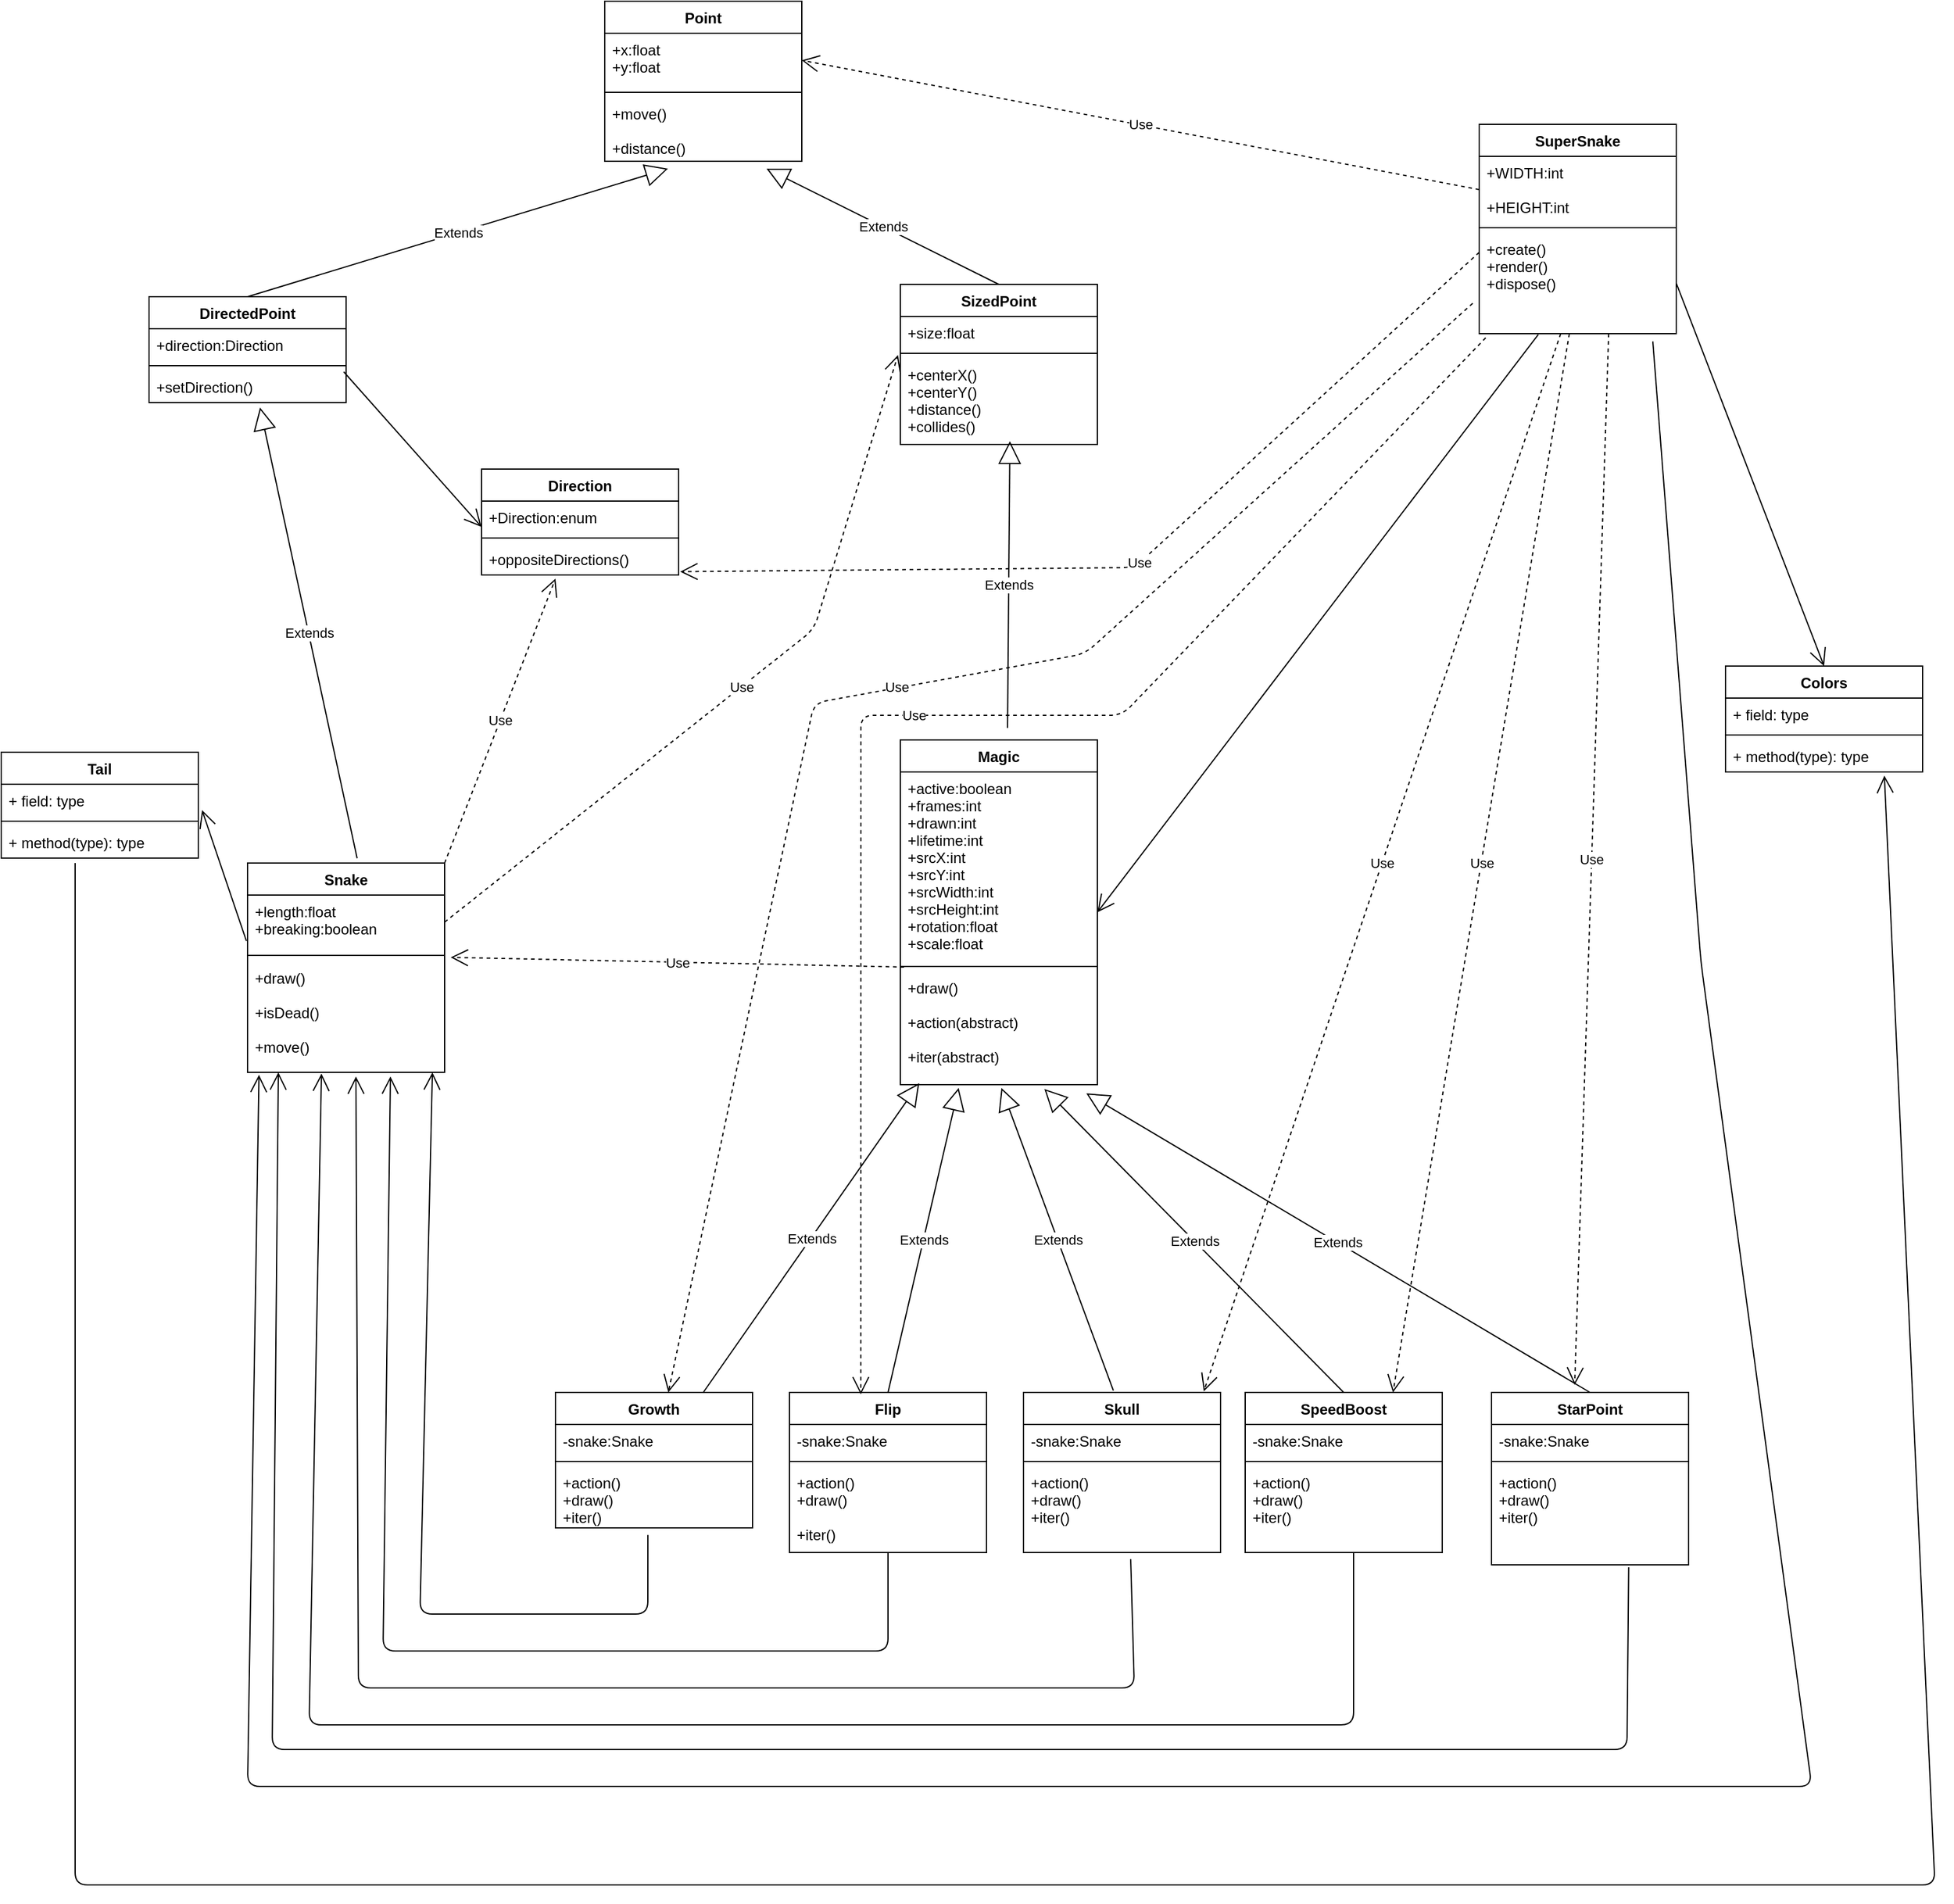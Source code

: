 <mxfile type="github" version="12.4.3" pages="1">
  <diagram id="Ouw1NrYOmLS6a2it-YPy" name="Page-1">
    <mxGraphModel grid="1" dx="2216" dy="4516" gridSize="10" guides="1" tooltips="1" connect="1" arrows="1" fold="1" page="1" pageScale="1" pageWidth="2339" pageHeight="3300" math="0" shadow="0">
      <root>
        <mxCell id="0"/>
        <mxCell id="1" parent="0"/>
        <mxCell id="p4IeYtcJctRDCQET-8Qz-1" value="Point" parent="1" vertex="1" style="swimlane;fontStyle=1;align=center;verticalAlign=top;childLayout=stackLayout;horizontal=1;startSize=26;horizontalStack=0;resizeParent=1;resizeParentMax=0;resizeLast=0;collapsible=1;marginBottom=0;">
          <mxGeometry as="geometry" height="130" width="160" y="-100" x="490"/>
        </mxCell>
        <mxCell id="p4IeYtcJctRDCQET-8Qz-2" value="+x:float&#xa;+y:float&#xa;" parent="p4IeYtcJctRDCQET-8Qz-1" vertex="1" style="text;strokeColor=none;fillColor=none;align=left;verticalAlign=top;spacingLeft=4;spacingRight=4;overflow=hidden;rotatable=0;points=[[0,0.5],[1,0.5]];portConstraint=eastwest;">
          <mxGeometry as="geometry" height="44" width="160" y="26"/>
        </mxCell>
        <mxCell id="p4IeYtcJctRDCQET-8Qz-3" value="" parent="p4IeYtcJctRDCQET-8Qz-1" vertex="1" style="line;strokeWidth=1;fillColor=none;align=left;verticalAlign=middle;spacingTop=-1;spacingLeft=3;spacingRight=3;rotatable=0;labelPosition=right;points=[];portConstraint=eastwest;">
          <mxGeometry as="geometry" height="8" width="160" y="70"/>
        </mxCell>
        <mxCell id="p4IeYtcJctRDCQET-8Qz-4" value="+move()&#xa;&#xa;+distance()" parent="p4IeYtcJctRDCQET-8Qz-1" vertex="1" style="text;strokeColor=none;fillColor=none;align=left;verticalAlign=top;spacingLeft=4;spacingRight=4;overflow=hidden;rotatable=0;points=[[0,0.5],[1,0.5]];portConstraint=eastwest;">
          <mxGeometry as="geometry" height="52" width="160" y="78"/>
        </mxCell>
        <mxCell id="p4IeYtcJctRDCQET-8Qz-5" value="SizedPoint" parent="1" vertex="1" style="swimlane;fontStyle=1;align=center;verticalAlign=top;childLayout=stackLayout;horizontal=1;startSize=26;horizontalStack=0;resizeParent=1;resizeParentMax=0;resizeLast=0;collapsible=1;marginBottom=0;">
          <mxGeometry as="geometry" height="130" width="160" y="130" x="730"/>
        </mxCell>
        <mxCell id="p4IeYtcJctRDCQET-8Qz-6" value="+size:float" parent="p4IeYtcJctRDCQET-8Qz-5" vertex="1" style="text;strokeColor=none;fillColor=none;align=left;verticalAlign=top;spacingLeft=4;spacingRight=4;overflow=hidden;rotatable=0;points=[[0,0.5],[1,0.5]];portConstraint=eastwest;">
          <mxGeometry as="geometry" height="26" width="160" y="26"/>
        </mxCell>
        <mxCell id="p4IeYtcJctRDCQET-8Qz-7" value="" parent="p4IeYtcJctRDCQET-8Qz-5" vertex="1" style="line;strokeWidth=1;fillColor=none;align=left;verticalAlign=middle;spacingTop=-1;spacingLeft=3;spacingRight=3;rotatable=0;labelPosition=right;points=[];portConstraint=eastwest;">
          <mxGeometry as="geometry" height="8" width="160" y="52"/>
        </mxCell>
        <mxCell id="p4IeYtcJctRDCQET-8Qz-8" value="+centerX()&#xa;+centerY()&#xa;+distance()&#xa;+collides()" parent="p4IeYtcJctRDCQET-8Qz-5" vertex="1" style="text;strokeColor=none;fillColor=none;align=left;verticalAlign=top;spacingLeft=4;spacingRight=4;overflow=hidden;rotatable=0;points=[[0,0.5],[1,0.5]];portConstraint=eastwest;">
          <mxGeometry as="geometry" height="70" width="160" y="60"/>
        </mxCell>
        <mxCell id="p4IeYtcJctRDCQET-8Qz-9" value="Snake" parent="1" vertex="1" style="swimlane;fontStyle=1;align=center;verticalAlign=top;childLayout=stackLayout;horizontal=1;startSize=26;horizontalStack=0;resizeParent=1;resizeParentMax=0;resizeLast=0;collapsible=1;marginBottom=0;">
          <mxGeometry as="geometry" height="170" width="160" y="600" x="200"/>
        </mxCell>
        <mxCell id="p4IeYtcJctRDCQET-8Qz-10" value="+length:float&#xa;+breaking:boolean" parent="p4IeYtcJctRDCQET-8Qz-9" vertex="1" style="text;strokeColor=none;fillColor=none;align=left;verticalAlign=top;spacingLeft=4;spacingRight=4;overflow=hidden;rotatable=0;points=[[0,0.5],[1,0.5]];portConstraint=eastwest;">
          <mxGeometry as="geometry" height="44" width="160" y="26"/>
        </mxCell>
        <mxCell id="p4IeYtcJctRDCQET-8Qz-11" value="" parent="p4IeYtcJctRDCQET-8Qz-9" vertex="1" style="line;strokeWidth=1;fillColor=none;align=left;verticalAlign=middle;spacingTop=-1;spacingLeft=3;spacingRight=3;rotatable=0;labelPosition=right;points=[];portConstraint=eastwest;">
          <mxGeometry as="geometry" height="10" width="160" y="70"/>
        </mxCell>
        <mxCell id="p4IeYtcJctRDCQET-8Qz-12" value="+draw()&#xa;&#xa;+isDead()&#xa;&#xa;+move()" parent="p4IeYtcJctRDCQET-8Qz-9" vertex="1" style="text;strokeColor=none;fillColor=none;align=left;verticalAlign=top;spacingLeft=4;spacingRight=4;overflow=hidden;rotatable=0;points=[[0,0.5],[1,0.5]];portConstraint=eastwest;">
          <mxGeometry as="geometry" height="90" width="160" y="80"/>
        </mxCell>
        <mxCell id="p4IeYtcJctRDCQET-8Qz-13" value="DirectedPoint" parent="1" vertex="1" style="swimlane;fontStyle=1;align=center;verticalAlign=top;childLayout=stackLayout;horizontal=1;startSize=26;horizontalStack=0;resizeParent=1;resizeParentMax=0;resizeLast=0;collapsible=1;marginBottom=0;">
          <mxGeometry as="geometry" height="86" width="160" y="140" x="120"/>
        </mxCell>
        <mxCell id="p4IeYtcJctRDCQET-8Qz-14" value="+direction:Direction" parent="p4IeYtcJctRDCQET-8Qz-13" vertex="1" style="text;strokeColor=none;fillColor=none;align=left;verticalAlign=top;spacingLeft=4;spacingRight=4;overflow=hidden;rotatable=0;points=[[0,0.5],[1,0.5]];portConstraint=eastwest;">
          <mxGeometry as="geometry" height="26" width="160" y="26"/>
        </mxCell>
        <mxCell id="p4IeYtcJctRDCQET-8Qz-15" value="" parent="p4IeYtcJctRDCQET-8Qz-13" vertex="1" style="line;strokeWidth=1;fillColor=none;align=left;verticalAlign=middle;spacingTop=-1;spacingLeft=3;spacingRight=3;rotatable=0;labelPosition=right;points=[];portConstraint=eastwest;">
          <mxGeometry as="geometry" height="8" width="160" y="52"/>
        </mxCell>
        <mxCell id="p4IeYtcJctRDCQET-8Qz-16" value="+setDirection()" parent="p4IeYtcJctRDCQET-8Qz-13" vertex="1" style="text;strokeColor=none;fillColor=none;align=left;verticalAlign=top;spacingLeft=4;spacingRight=4;overflow=hidden;rotatable=0;points=[[0,0.5],[1,0.5]];portConstraint=eastwest;">
          <mxGeometry as="geometry" height="26" width="160" y="60"/>
        </mxCell>
        <mxCell id="p4IeYtcJctRDCQET-8Qz-17" value="Extends" parent="1" style="endArrow=block;endSize=16;endFill=0;html=1;entryX=0.321;entryY=1.115;entryDx=0;entryDy=0;entryPerimeter=0;exitX=0.5;exitY=0;exitDx=0;exitDy=0;" edge="1" target="p4IeYtcJctRDCQET-8Qz-4" source="p4IeYtcJctRDCQET-8Qz-13">
          <mxGeometry as="geometry" width="160" relative="1">
            <mxPoint as="sourcePoint" y="320" x="203"/>
            <mxPoint as="targetPoint" y="240" x="280"/>
          </mxGeometry>
        </mxCell>
        <mxCell id="p4IeYtcJctRDCQET-8Qz-18" value="Extends" parent="1" style="endArrow=block;endSize=16;endFill=0;html=1;entryX=0.821;entryY=1.115;entryDx=0;entryDy=0;entryPerimeter=0;exitX=0.5;exitY=0;exitDx=0;exitDy=0;" edge="1" target="p4IeYtcJctRDCQET-8Qz-4" source="p4IeYtcJctRDCQET-8Qz-5">
          <mxGeometry as="geometry" width="160" relative="1">
            <mxPoint as="sourcePoint" y="270" x="210"/>
            <mxPoint as="targetPoint" y="270" x="370"/>
            <Array as="points"/>
          </mxGeometry>
        </mxCell>
        <mxCell id="p4IeYtcJctRDCQET-8Qz-19" value="Extends" parent="1" style="endArrow=block;endSize=16;endFill=0;html=1;entryX=0.563;entryY=1.154;entryDx=0;entryDy=0;entryPerimeter=0;exitX=0.556;exitY=-0.023;exitDx=0;exitDy=0;exitPerimeter=0;" edge="1" target="p4IeYtcJctRDCQET-8Qz-16" source="p4IeYtcJctRDCQET-8Qz-9">
          <mxGeometry as="geometry" width="160" relative="1">
            <mxPoint as="sourcePoint" y="450" x="120"/>
            <mxPoint as="targetPoint" y="450" x="190"/>
            <mxPoint as="offset"/>
          </mxGeometry>
        </mxCell>
        <mxCell id="p4IeYtcJctRDCQET-8Qz-20" value="Magic" parent="1" vertex="1" style="swimlane;fontStyle=1;align=center;verticalAlign=top;childLayout=stackLayout;horizontal=1;startSize=26;horizontalStack=0;resizeParent=1;resizeParentMax=0;resizeLast=0;collapsible=1;marginBottom=0;">
          <mxGeometry as="geometry" height="280" width="160" y="500" x="730"/>
        </mxCell>
        <mxCell id="p4IeYtcJctRDCQET-8Qz-21" value="+active:boolean&#xa;+frames:int&#xa;+drawn:int&#xa;+lifetime:int&#xa;+srcX:int&#xa;+srcY:int&#xa;+srcWidth:int&#xa;+srcHeight:int&#xa;+rotation:float&#xa;+scale:float&#xa;&#xa;" parent="p4IeYtcJctRDCQET-8Qz-20" vertex="1" style="text;strokeColor=none;fillColor=none;align=left;verticalAlign=top;spacingLeft=4;spacingRight=4;overflow=hidden;rotatable=0;points=[[0,0.5],[1,0.5]];portConstraint=eastwest;">
          <mxGeometry as="geometry" height="154" width="160" y="26"/>
        </mxCell>
        <mxCell id="p4IeYtcJctRDCQET-8Qz-22" value="" parent="p4IeYtcJctRDCQET-8Qz-20" vertex="1" style="line;strokeWidth=1;fillColor=none;align=left;verticalAlign=middle;spacingTop=-1;spacingLeft=3;spacingRight=3;rotatable=0;labelPosition=right;points=[];portConstraint=eastwest;">
          <mxGeometry as="geometry" height="8" width="160" y="180"/>
        </mxCell>
        <mxCell id="p4IeYtcJctRDCQET-8Qz-23" value="+draw()&#xa;&#xa;+action(abstract)&#xa;&#xa;+iter(abstract)" parent="p4IeYtcJctRDCQET-8Qz-20" vertex="1" style="text;strokeColor=none;fillColor=none;align=left;verticalAlign=top;spacingLeft=4;spacingRight=4;overflow=hidden;rotatable=0;points=[[0,0.5],[1,0.5]];portConstraint=eastwest;">
          <mxGeometry as="geometry" height="92" width="160" y="188"/>
        </mxCell>
        <mxCell id="p4IeYtcJctRDCQET-8Qz-24" value="Extends" parent="1" style="endArrow=block;endSize=16;endFill=0;html=1;entryX=0.556;entryY=0.962;entryDx=0;entryDy=0;entryPerimeter=0;exitX=0.544;exitY=-0.035;exitDx=0;exitDy=0;exitPerimeter=0;" edge="1" target="p4IeYtcJctRDCQET-8Qz-8" source="p4IeYtcJctRDCQET-8Qz-20">
          <mxGeometry as="geometry" width="160" relative="1">
            <mxPoint as="sourcePoint" y="460" x="250"/>
            <mxPoint as="targetPoint" y="460" x="410"/>
          </mxGeometry>
        </mxCell>
        <mxCell id="p4IeYtcJctRDCQET-8Qz-30" value="Flip" parent="1" vertex="1" style="swimlane;fontStyle=1;align=center;verticalAlign=top;childLayout=stackLayout;horizontal=1;startSize=26;horizontalStack=0;resizeParent=1;resizeParentMax=0;resizeLast=0;collapsible=1;marginBottom=0;">
          <mxGeometry as="geometry" height="130" width="160" y="1030" x="640"/>
        </mxCell>
        <mxCell id="p4IeYtcJctRDCQET-8Qz-31" value="-snake:Snake" parent="p4IeYtcJctRDCQET-8Qz-30" vertex="1" style="text;strokeColor=none;fillColor=none;align=left;verticalAlign=top;spacingLeft=4;spacingRight=4;overflow=hidden;rotatable=0;points=[[0,0.5],[1,0.5]];portConstraint=eastwest;">
          <mxGeometry as="geometry" height="26" width="160" y="26"/>
        </mxCell>
        <mxCell id="p4IeYtcJctRDCQET-8Qz-32" value="" parent="p4IeYtcJctRDCQET-8Qz-30" vertex="1" style="line;strokeWidth=1;fillColor=none;align=left;verticalAlign=middle;spacingTop=-1;spacingLeft=3;spacingRight=3;rotatable=0;labelPosition=right;points=[];portConstraint=eastwest;">
          <mxGeometry as="geometry" height="8" width="160" y="52"/>
        </mxCell>
        <mxCell id="p4IeYtcJctRDCQET-8Qz-33" value="+action()&#xa;+draw()&#xa;&#xa;+iter()" parent="p4IeYtcJctRDCQET-8Qz-30" vertex="1" style="text;strokeColor=none;fillColor=none;align=left;verticalAlign=top;spacingLeft=4;spacingRight=4;overflow=hidden;rotatable=0;points=[[0,0.5],[1,0.5]];portConstraint=eastwest;">
          <mxGeometry as="geometry" height="70" width="160" y="60"/>
        </mxCell>
        <mxCell id="p4IeYtcJctRDCQET-8Qz-34" value="Growth" parent="1" vertex="1" style="swimlane;fontStyle=1;align=center;verticalAlign=top;childLayout=stackLayout;horizontal=1;startSize=26;horizontalStack=0;resizeParent=1;resizeParentMax=0;resizeLast=0;collapsible=1;marginBottom=0;">
          <mxGeometry as="geometry" height="110" width="160" y="1030" x="450"/>
        </mxCell>
        <mxCell id="p4IeYtcJctRDCQET-8Qz-35" value="-snake:Snake" parent="p4IeYtcJctRDCQET-8Qz-34" vertex="1" style="text;strokeColor=none;fillColor=none;align=left;verticalAlign=top;spacingLeft=4;spacingRight=4;overflow=hidden;rotatable=0;points=[[0,0.5],[1,0.5]];portConstraint=eastwest;">
          <mxGeometry as="geometry" height="26" width="160" y="26"/>
        </mxCell>
        <mxCell id="p4IeYtcJctRDCQET-8Qz-36" value="" parent="p4IeYtcJctRDCQET-8Qz-34" vertex="1" style="line;strokeWidth=1;fillColor=none;align=left;verticalAlign=middle;spacingTop=-1;spacingLeft=3;spacingRight=3;rotatable=0;labelPosition=right;points=[];portConstraint=eastwest;">
          <mxGeometry as="geometry" height="8" width="160" y="52"/>
        </mxCell>
        <mxCell id="p4IeYtcJctRDCQET-8Qz-37" value="+action()&#xa;+draw()&#xa;+iter()" parent="p4IeYtcJctRDCQET-8Qz-34" vertex="1" style="text;strokeColor=none;fillColor=none;align=left;verticalAlign=top;spacingLeft=4;spacingRight=4;overflow=hidden;rotatable=0;points=[[0,0.5],[1,0.5]];portConstraint=eastwest;">
          <mxGeometry as="geometry" height="50" width="160" y="60"/>
        </mxCell>
        <mxCell id="p4IeYtcJctRDCQET-8Qz-38" value="Skull" parent="1" vertex="1" style="swimlane;fontStyle=1;align=center;verticalAlign=top;childLayout=stackLayout;horizontal=1;startSize=26;horizontalStack=0;resizeParent=1;resizeParentMax=0;resizeLast=0;collapsible=1;marginBottom=0;">
          <mxGeometry as="geometry" height="130" width="160" y="1030" x="830"/>
        </mxCell>
        <mxCell id="p4IeYtcJctRDCQET-8Qz-39" value="-snake:Snake" parent="p4IeYtcJctRDCQET-8Qz-38" vertex="1" style="text;strokeColor=none;fillColor=none;align=left;verticalAlign=top;spacingLeft=4;spacingRight=4;overflow=hidden;rotatable=0;points=[[0,0.5],[1,0.5]];portConstraint=eastwest;">
          <mxGeometry as="geometry" height="26" width="160" y="26"/>
        </mxCell>
        <mxCell id="p4IeYtcJctRDCQET-8Qz-40" value="" parent="p4IeYtcJctRDCQET-8Qz-38" vertex="1" style="line;strokeWidth=1;fillColor=none;align=left;verticalAlign=middle;spacingTop=-1;spacingLeft=3;spacingRight=3;rotatable=0;labelPosition=right;points=[];portConstraint=eastwest;">
          <mxGeometry as="geometry" height="8" width="160" y="52"/>
        </mxCell>
        <mxCell id="p4IeYtcJctRDCQET-8Qz-41" value="+action()&#xa;+draw()&#xa;+iter()" parent="p4IeYtcJctRDCQET-8Qz-38" vertex="1" style="text;strokeColor=none;fillColor=none;align=left;verticalAlign=top;spacingLeft=4;spacingRight=4;overflow=hidden;rotatable=0;points=[[0,0.5],[1,0.5]];portConstraint=eastwest;">
          <mxGeometry as="geometry" height="70" width="160" y="60"/>
        </mxCell>
        <mxCell id="p4IeYtcJctRDCQET-8Qz-42" value="SpeedBoost" parent="1" vertex="1" style="swimlane;fontStyle=1;align=center;verticalAlign=top;childLayout=stackLayout;horizontal=1;startSize=26;horizontalStack=0;resizeParent=1;resizeParentMax=0;resizeLast=0;collapsible=1;marginBottom=0;">
          <mxGeometry as="geometry" height="130" width="160" y="1030" x="1010"/>
        </mxCell>
        <mxCell id="p4IeYtcJctRDCQET-8Qz-43" value="-snake:Snake" parent="p4IeYtcJctRDCQET-8Qz-42" vertex="1" style="text;strokeColor=none;fillColor=none;align=left;verticalAlign=top;spacingLeft=4;spacingRight=4;overflow=hidden;rotatable=0;points=[[0,0.5],[1,0.5]];portConstraint=eastwest;">
          <mxGeometry as="geometry" height="26" width="160" y="26"/>
        </mxCell>
        <mxCell id="p4IeYtcJctRDCQET-8Qz-44" value="" parent="p4IeYtcJctRDCQET-8Qz-42" vertex="1" style="line;strokeWidth=1;fillColor=none;align=left;verticalAlign=middle;spacingTop=-1;spacingLeft=3;spacingRight=3;rotatable=0;labelPosition=right;points=[];portConstraint=eastwest;">
          <mxGeometry as="geometry" height="8" width="160" y="52"/>
        </mxCell>
        <mxCell id="p4IeYtcJctRDCQET-8Qz-45" value="+action()&#xa;+draw()&#xa;+iter()" parent="p4IeYtcJctRDCQET-8Qz-42" vertex="1" style="text;strokeColor=none;fillColor=none;align=left;verticalAlign=top;spacingLeft=4;spacingRight=4;overflow=hidden;rotatable=0;points=[[0,0.5],[1,0.5]];portConstraint=eastwest;">
          <mxGeometry as="geometry" height="70" width="160" y="60"/>
        </mxCell>
        <mxCell id="p4IeYtcJctRDCQET-8Qz-46" value="StarPoint" parent="1" vertex="1" style="swimlane;fontStyle=1;align=center;verticalAlign=top;childLayout=stackLayout;horizontal=1;startSize=26;horizontalStack=0;resizeParent=1;resizeParentMax=0;resizeLast=0;collapsible=1;marginBottom=0;">
          <mxGeometry as="geometry" height="140" width="160" y="1030" x="1210"/>
        </mxCell>
        <mxCell id="p4IeYtcJctRDCQET-8Qz-47" value="-snake:Snake" parent="p4IeYtcJctRDCQET-8Qz-46" vertex="1" style="text;strokeColor=none;fillColor=none;align=left;verticalAlign=top;spacingLeft=4;spacingRight=4;overflow=hidden;rotatable=0;points=[[0,0.5],[1,0.5]];portConstraint=eastwest;">
          <mxGeometry as="geometry" height="26" width="160" y="26"/>
        </mxCell>
        <mxCell id="p4IeYtcJctRDCQET-8Qz-48" value="" parent="p4IeYtcJctRDCQET-8Qz-46" vertex="1" style="line;strokeWidth=1;fillColor=none;align=left;verticalAlign=middle;spacingTop=-1;spacingLeft=3;spacingRight=3;rotatable=0;labelPosition=right;points=[];portConstraint=eastwest;">
          <mxGeometry as="geometry" height="8" width="160" y="52"/>
        </mxCell>
        <mxCell id="p4IeYtcJctRDCQET-8Qz-49" value="+action()&#xa;+draw()&#xa;+iter()" parent="p4IeYtcJctRDCQET-8Qz-46" vertex="1" style="text;strokeColor=none;fillColor=none;align=left;verticalAlign=top;spacingLeft=4;spacingRight=4;overflow=hidden;rotatable=0;points=[[0,0.5],[1,0.5]];portConstraint=eastwest;">
          <mxGeometry as="geometry" height="80" width="160" y="60"/>
        </mxCell>
        <mxCell id="p4IeYtcJctRDCQET-8Qz-50" value="Extends" parent="1" style="endArrow=block;endSize=16;endFill=0;html=1;entryX=0.296;entryY=1.029;entryDx=0;entryDy=0;entryPerimeter=0;exitX=0.5;exitY=0;exitDx=0;exitDy=0;" edge="1" target="p4IeYtcJctRDCQET-8Qz-23" source="p4IeYtcJctRDCQET-8Qz-30">
          <mxGeometry as="geometry" width="160" relative="1">
            <mxPoint as="sourcePoint" y="630" x="470"/>
            <mxPoint as="targetPoint" y="630" x="630"/>
          </mxGeometry>
        </mxCell>
        <mxCell id="p4IeYtcJctRDCQET-8Qz-51" value="Extends" parent="1" style="endArrow=block;endSize=16;endFill=0;html=1;entryX=0.096;entryY=0.986;entryDx=0;entryDy=0;entryPerimeter=0;exitX=0.75;exitY=0;exitDx=0;exitDy=0;" edge="1" target="p4IeYtcJctRDCQET-8Qz-23" source="p4IeYtcJctRDCQET-8Qz-34">
          <mxGeometry as="geometry" width="160" relative="1">
            <mxPoint as="sourcePoint" y="650" x="650"/>
            <mxPoint as="targetPoint" y="650" x="810"/>
          </mxGeometry>
        </mxCell>
        <mxCell id="p4IeYtcJctRDCQET-8Qz-52" value="Extends" parent="1" style="endArrow=block;endSize=16;endFill=0;html=1;exitX=0.456;exitY=-0.012;exitDx=0;exitDy=0;exitPerimeter=0;entryX=0.513;entryY=1.029;entryDx=0;entryDy=0;entryPerimeter=0;" edge="1" target="p4IeYtcJctRDCQET-8Qz-23" source="p4IeYtcJctRDCQET-8Qz-38">
          <mxGeometry as="geometry" width="160" relative="1">
            <mxPoint as="sourcePoint" y="640" x="730"/>
            <mxPoint as="targetPoint" y="588" x="823"/>
            <Array as="points"/>
          </mxGeometry>
        </mxCell>
        <mxCell id="p4IeYtcJctRDCQET-8Qz-53" value="Extends" parent="1" style="endArrow=block;endSize=16;endFill=0;html=1;entryX=0.731;entryY=1.038;entryDx=0;entryDy=0;entryPerimeter=0;exitX=0.5;exitY=0;exitDx=0;exitDy=0;" edge="1" target="p4IeYtcJctRDCQET-8Qz-23" source="p4IeYtcJctRDCQET-8Qz-42">
          <mxGeometry as="geometry" width="160" relative="1">
            <mxPoint as="sourcePoint" y="640" x="910"/>
            <mxPoint as="targetPoint" y="590" x="840"/>
          </mxGeometry>
        </mxCell>
        <mxCell id="p4IeYtcJctRDCQET-8Qz-54" value="Extends" parent="1" style="endArrow=block;endSize=16;endFill=0;html=1;entryX=0.944;entryY=1.077;entryDx=0;entryDy=0;entryPerimeter=0;exitX=0.5;exitY=0;exitDx=0;exitDy=0;" edge="1" target="p4IeYtcJctRDCQET-8Qz-23" source="p4IeYtcJctRDCQET-8Qz-46">
          <mxGeometry as="geometry" width="160" relative="1">
            <mxPoint as="sourcePoint" y="640" x="1010"/>
            <mxPoint as="targetPoint" y="640" x="1170"/>
          </mxGeometry>
        </mxCell>
        <mxCell id="p4IeYtcJctRDCQET-8Qz-55" value="SuperSnake" parent="1" vertex="1" style="swimlane;fontStyle=1;align=center;verticalAlign=top;childLayout=stackLayout;horizontal=1;startSize=26;horizontalStack=0;resizeParent=1;resizeParentMax=0;resizeLast=0;collapsible=1;marginBottom=0;">
          <mxGeometry as="geometry" height="170" width="160" x="1200"/>
        </mxCell>
        <mxCell id="p4IeYtcJctRDCQET-8Qz-56" value="+WIDTH:int&#xa;&#xa;+HEIGHT:int" parent="p4IeYtcJctRDCQET-8Qz-55" vertex="1" style="text;strokeColor=none;fillColor=none;align=left;verticalAlign=top;spacingLeft=4;spacingRight=4;overflow=hidden;rotatable=0;points=[[0,0.5],[1,0.5]];portConstraint=eastwest;">
          <mxGeometry as="geometry" height="54" width="160" y="26"/>
        </mxCell>
        <mxCell id="p4IeYtcJctRDCQET-8Qz-57" value="" parent="p4IeYtcJctRDCQET-8Qz-55" vertex="1" style="line;strokeWidth=1;fillColor=none;align=left;verticalAlign=middle;spacingTop=-1;spacingLeft=3;spacingRight=3;rotatable=0;labelPosition=right;points=[];portConstraint=eastwest;">
          <mxGeometry as="geometry" height="8" width="160" y="80"/>
        </mxCell>
        <mxCell id="p4IeYtcJctRDCQET-8Qz-58" value="+create()&#xa;+render()&#xa;+dispose()" parent="p4IeYtcJctRDCQET-8Qz-55" vertex="1" style="text;strokeColor=none;fillColor=none;align=left;verticalAlign=top;spacingLeft=4;spacingRight=4;overflow=hidden;rotatable=0;points=[[0,0.5],[1,0.5]];portConstraint=eastwest;">
          <mxGeometry as="geometry" height="82" width="160" y="88"/>
        </mxCell>
        <mxCell id="p4IeYtcJctRDCQET-8Qz-60" value="" parent="1" style="endArrow=open;endFill=1;endSize=12;html=1;exitX=0.3;exitY=1.008;exitDx=0;exitDy=0;exitPerimeter=0;entryX=1;entryY=0.5;entryDx=0;entryDy=0;" edge="1" target="p4IeYtcJctRDCQET-8Qz-20" source="p4IeYtcJctRDCQET-8Qz-58">
          <mxGeometry as="geometry" width="160" relative="1">
            <mxPoint as="sourcePoint" y="430" x="1040"/>
            <mxPoint as="targetPoint" y="430" x="1200"/>
          </mxGeometry>
        </mxCell>
        <mxCell id="p4IeYtcJctRDCQET-8Qz-62" value="Use" parent="1" style="endArrow=open;endSize=12;dashed=1;html=1;entryX=1;entryY=0.5;entryDx=0;entryDy=0;exitX=0;exitY=0.5;exitDx=0;exitDy=0;" edge="1" target="p4IeYtcJctRDCQET-8Qz-2" source="p4IeYtcJctRDCQET-8Qz-56">
          <mxGeometry as="geometry" width="160" relative="1">
            <mxPoint as="sourcePoint" y="200" x="730"/>
            <mxPoint as="targetPoint" y="200" x="890"/>
          </mxGeometry>
        </mxCell>
        <mxCell id="p4IeYtcJctRDCQET-8Qz-63" value="Direction" parent="1" vertex="1" style="swimlane;fontStyle=1;align=center;verticalAlign=top;childLayout=stackLayout;horizontal=1;startSize=26;horizontalStack=0;resizeParent=1;resizeParentMax=0;resizeLast=0;collapsible=1;marginBottom=0;">
          <mxGeometry as="geometry" height="86" width="160" y="280" x="390"/>
        </mxCell>
        <mxCell id="p4IeYtcJctRDCQET-8Qz-64" value="+Direction:enum" parent="p4IeYtcJctRDCQET-8Qz-63" vertex="1" style="text;strokeColor=none;fillColor=none;align=left;verticalAlign=top;spacingLeft=4;spacingRight=4;overflow=hidden;rotatable=0;points=[[0,0.5],[1,0.5]];portConstraint=eastwest;">
          <mxGeometry as="geometry" height="26" width="160" y="26"/>
        </mxCell>
        <mxCell id="p4IeYtcJctRDCQET-8Qz-65" value="" parent="p4IeYtcJctRDCQET-8Qz-63" vertex="1" style="line;strokeWidth=1;fillColor=none;align=left;verticalAlign=middle;spacingTop=-1;spacingLeft=3;spacingRight=3;rotatable=0;labelPosition=right;points=[];portConstraint=eastwest;">
          <mxGeometry as="geometry" height="8" width="160" y="52"/>
        </mxCell>
        <mxCell id="p4IeYtcJctRDCQET-8Qz-66" value="+oppositeDirections()" parent="p4IeYtcJctRDCQET-8Qz-63" vertex="1" style="text;strokeColor=none;fillColor=none;align=left;verticalAlign=top;spacingLeft=4;spacingRight=4;overflow=hidden;rotatable=0;points=[[0,0.5],[1,0.5]];portConstraint=eastwest;">
          <mxGeometry as="geometry" height="26" width="160" y="60"/>
        </mxCell>
        <mxCell id="p4IeYtcJctRDCQET-8Qz-67" value="Colors" parent="1" vertex="1" style="swimlane;fontStyle=1;align=center;verticalAlign=top;childLayout=stackLayout;horizontal=1;startSize=26;horizontalStack=0;resizeParent=1;resizeParentMax=0;resizeLast=0;collapsible=1;marginBottom=0;">
          <mxGeometry as="geometry" height="86" width="160" y="440" x="1400"/>
        </mxCell>
        <mxCell id="p4IeYtcJctRDCQET-8Qz-68" value="+ field: type" parent="p4IeYtcJctRDCQET-8Qz-67" vertex="1" style="text;strokeColor=none;fillColor=none;align=left;verticalAlign=top;spacingLeft=4;spacingRight=4;overflow=hidden;rotatable=0;points=[[0,0.5],[1,0.5]];portConstraint=eastwest;">
          <mxGeometry as="geometry" height="26" width="160" y="26"/>
        </mxCell>
        <mxCell id="p4IeYtcJctRDCQET-8Qz-69" value="" parent="p4IeYtcJctRDCQET-8Qz-67" vertex="1" style="line;strokeWidth=1;fillColor=none;align=left;verticalAlign=middle;spacingTop=-1;spacingLeft=3;spacingRight=3;rotatable=0;labelPosition=right;points=[];portConstraint=eastwest;">
          <mxGeometry as="geometry" height="8" width="160" y="52"/>
        </mxCell>
        <mxCell id="p4IeYtcJctRDCQET-8Qz-70" value="+ method(type): type" parent="p4IeYtcJctRDCQET-8Qz-67" vertex="1" style="text;strokeColor=none;fillColor=none;align=left;verticalAlign=top;spacingLeft=4;spacingRight=4;overflow=hidden;rotatable=0;points=[[0,0.5],[1,0.5]];portConstraint=eastwest;">
          <mxGeometry as="geometry" height="26" width="160" y="60"/>
        </mxCell>
        <mxCell id="p4IeYtcJctRDCQET-8Qz-78" value="Use" parent="1" style="endArrow=open;endSize=12;dashed=1;html=1;entryX=1.008;entryY=0.897;entryDx=0;entryDy=0;entryPerimeter=0;exitX=0;exitY=0.195;exitDx=0;exitDy=0;exitPerimeter=0;" edge="1" target="p4IeYtcJctRDCQET-8Qz-66" source="p4IeYtcJctRDCQET-8Qz-58">
          <mxGeometry as="geometry" width="160" relative="1">
            <mxPoint as="sourcePoint" y="343.33" x="1170"/>
            <mxPoint as="targetPoint" y="343.33" x="1330"/>
            <Array as="points">
              <mxPoint y="360" x="920"/>
            </Array>
          </mxGeometry>
        </mxCell>
        <mxCell id="p4IeYtcJctRDCQET-8Qz-79" value="" parent="1" style="endArrow=open;endFill=1;endSize=12;html=1;exitX=1;exitY=0.5;exitDx=0;exitDy=0;entryX=0.5;entryY=0;entryDx=0;entryDy=0;" edge="1" target="p4IeYtcJctRDCQET-8Qz-67" source="p4IeYtcJctRDCQET-8Qz-58">
          <mxGeometry as="geometry" width="160" relative="1">
            <mxPoint as="sourcePoint" y="430" x="1250"/>
            <mxPoint as="targetPoint" y="500" x="1460"/>
          </mxGeometry>
        </mxCell>
        <mxCell id="p4IeYtcJctRDCQET-8Qz-81" value="Use" parent="1" style="endArrow=open;endSize=12;dashed=1;html=1;entryX=0.375;entryY=1.115;entryDx=0;entryDy=0;entryPerimeter=0;exitX=1;exitY=0;exitDx=0;exitDy=0;" edge="1" target="p4IeYtcJctRDCQET-8Qz-66" source="p4IeYtcJctRDCQET-8Qz-9">
          <mxGeometry as="geometry" width="160" relative="1">
            <mxPoint as="sourcePoint" y="530" x="360"/>
            <mxPoint as="targetPoint" y="530" x="520"/>
          </mxGeometry>
        </mxCell>
        <mxCell id="p4IeYtcJctRDCQET-8Qz-82" value="Use" parent="1" style="endArrow=open;endSize=12;dashed=1;html=1;exitX=1;exitY=0.5;exitDx=0;exitDy=0;entryX=-0.012;entryY=-0.038;entryDx=0;entryDy=0;entryPerimeter=0;" edge="1" target="p4IeYtcJctRDCQET-8Qz-8" source="p4IeYtcJctRDCQET-8Qz-10">
          <mxGeometry as="geometry" width="160" relative="1">
            <mxPoint as="sourcePoint" y="552.33" x="390"/>
            <mxPoint as="targetPoint" y="552.33" x="550"/>
            <Array as="points">
              <mxPoint y="410" x="660"/>
            </Array>
          </mxGeometry>
        </mxCell>
        <mxCell id="hMWj5-LRnxFb6at6n1zO-1" value="Use" parent="1" style="endArrow=open;endSize=12;dashed=1;html=1;exitX=0.657;exitY=1;exitDx=0;exitDy=0;exitPerimeter=0;entryX=0.422;entryY=-0.044;entryDx=0;entryDy=0;entryPerimeter=0;" edge="1" target="p4IeYtcJctRDCQET-8Qz-46" source="p4IeYtcJctRDCQET-8Qz-58">
          <mxGeometry as="geometry" width="160" relative="1">
            <mxPoint as="sourcePoint" y="480" x="1010"/>
            <mxPoint as="targetPoint" y="490" x="1170"/>
          </mxGeometry>
        </mxCell>
        <mxCell id="hMWj5-LRnxFb6at6n1zO-2" value="Use" parent="1" style="endArrow=open;endSize=12;dashed=1;html=1;entryX=0.75;entryY=0;entryDx=0;entryDy=0;" edge="1" target="p4IeYtcJctRDCQET-8Qz-42" source="p4IeYtcJctRDCQET-8Qz-58">
          <mxGeometry as="geometry" width="160" relative="1">
            <mxPoint as="sourcePoint" y="570" x="950"/>
            <mxPoint as="targetPoint" y="570" x="1110"/>
          </mxGeometry>
        </mxCell>
        <mxCell id="hMWj5-LRnxFb6at6n1zO-3" value="Use" parent="1" style="endArrow=open;endSize=12;dashed=1;html=1;entryX=0.915;entryY=-0.007;entryDx=0;entryDy=0;entryPerimeter=0;" edge="1" target="p4IeYtcJctRDCQET-8Qz-38" source="p4IeYtcJctRDCQET-8Qz-58">
          <mxGeometry as="geometry" width="160" relative="1">
            <mxPoint as="sourcePoint" y="570" x="900"/>
            <mxPoint as="targetPoint" y="570" x="1060"/>
          </mxGeometry>
        </mxCell>
        <mxCell id="hMWj5-LRnxFb6at6n1zO-4" value="Use" parent="1" style="endArrow=open;endSize=12;dashed=1;html=1;exitX=-0.033;exitY=0.699;exitDx=0;exitDy=0;exitPerimeter=0;" edge="1" target="p4IeYtcJctRDCQET-8Qz-34" source="p4IeYtcJctRDCQET-8Qz-58">
          <mxGeometry as="geometry" width="160" y="-1" x="-0.05" relative="1">
            <mxPoint as="sourcePoint" y="542.5" x="910"/>
            <mxPoint as="targetPoint" y="542.5" x="1070"/>
            <Array as="points">
              <mxPoint y="430" x="880"/>
              <mxPoint y="470" x="660"/>
            </Array>
            <mxPoint as="offset"/>
          </mxGeometry>
        </mxCell>
        <mxCell id="hMWj5-LRnxFb6at6n1zO-7" value="Use" parent="1" style="endArrow=open;endSize=12;dashed=1;html=1;exitX=0.033;exitY=1.041;exitDx=0;exitDy=0;exitPerimeter=0;entryX=0.362;entryY=0.012;entryDx=0;entryDy=0;entryPerimeter=0;" edge="1" target="p4IeYtcJctRDCQET-8Qz-30" source="p4IeYtcJctRDCQET-8Qz-58">
          <mxGeometry as="geometry" width="160" relative="1">
            <mxPoint as="sourcePoint" y="400" x="840"/>
            <mxPoint as="targetPoint" y="450" x="600"/>
            <Array as="points">
              <mxPoint y="480" x="910"/>
              <mxPoint y="480" x="698"/>
            </Array>
          </mxGeometry>
        </mxCell>
        <mxCell id="rZFsSURGuUxFLSucLiRN-1" value="" parent="1" style="endArrow=open;endFill=1;endSize=12;html=1;exitX=0.881;exitY=1.077;exitDx=0;exitDy=0;exitPerimeter=0;entryX=0.058;entryY=1.022;entryDx=0;entryDy=0;entryPerimeter=0;" edge="1" target="p4IeYtcJctRDCQET-8Qz-12" source="p4IeYtcJctRDCQET-8Qz-58">
          <mxGeometry as="geometry" width="160" relative="1">
            <mxPoint as="sourcePoint" y="800" x="1260"/>
            <mxPoint as="targetPoint" y="1000" x="200"/>
            <Array as="points">
              <mxPoint y="680" x="1380"/>
              <mxPoint y="1350" x="1470"/>
              <mxPoint y="1350" x="200"/>
            </Array>
          </mxGeometry>
        </mxCell>
        <mxCell id="rZFsSURGuUxFLSucLiRN-3" value="" parent="1" style="endArrow=open;endFill=1;endSize=12;html=1;entryX=0.725;entryY=1.037;entryDx=0;entryDy=0;entryPerimeter=0;exitX=0.5;exitY=1;exitDx=0;exitDy=0;exitPerimeter=0;" edge="1" target="p4IeYtcJctRDCQET-8Qz-12" source="p4IeYtcJctRDCQET-8Qz-33">
          <mxGeometry as="geometry" width="160" relative="1">
            <mxPoint as="sourcePoint" y="710" x="343"/>
            <mxPoint as="targetPoint" y="660" x="440"/>
            <Array as="points">
              <mxPoint y="1240" x="720"/>
              <mxPoint y="1240" x="310"/>
            </Array>
          </mxGeometry>
        </mxCell>
        <mxCell id="rZFsSURGuUxFLSucLiRN-4" value="" parent="1" style="endArrow=open;endFill=1;endSize=12;html=1;exitX=0.469;exitY=1.115;exitDx=0;exitDy=0;exitPerimeter=0;entryX=0.938;entryY=1;entryDx=0;entryDy=0;entryPerimeter=0;" edge="1" target="p4IeYtcJctRDCQET-8Qz-12" source="p4IeYtcJctRDCQET-8Qz-37">
          <mxGeometry as="geometry" width="160" relative="1">
            <mxPoint as="sourcePoint" y="810" x="330"/>
            <mxPoint as="targetPoint" y="780" x="360"/>
            <Array as="points">
              <mxPoint y="1210" x="525"/>
              <mxPoint y="1210" x="340"/>
            </Array>
          </mxGeometry>
        </mxCell>
        <mxCell id="rZFsSURGuUxFLSucLiRN-5" value="" parent="1" style="endArrow=open;endFill=1;endSize=12;html=1;entryX=0.55;entryY=1.037;entryDx=0;entryDy=0;entryPerimeter=0;exitX=0.544;exitY=1.077;exitDx=0;exitDy=0;exitPerimeter=0;" edge="1" target="p4IeYtcJctRDCQET-8Qz-12" source="p4IeYtcJctRDCQET-8Qz-41">
          <mxGeometry as="geometry" width="160" relative="1">
            <mxPoint as="sourcePoint" y="980" x="200"/>
            <mxPoint as="targetPoint" y="980" x="360"/>
            <Array as="points">
              <mxPoint y="1270" x="920"/>
              <mxPoint y="1270" x="290"/>
            </Array>
          </mxGeometry>
        </mxCell>
        <mxCell id="rZFsSURGuUxFLSucLiRN-6" value="" parent="1" style="endArrow=open;endFill=1;endSize=12;html=1;exitX=0.55;exitY=1;exitDx=0;exitDy=0;exitPerimeter=0;" edge="1" source="p4IeYtcJctRDCQET-8Qz-45">
          <mxGeometry as="geometry" width="160" relative="1">
            <mxPoint as="sourcePoint" y="870" x="310"/>
            <mxPoint as="targetPoint" y="771" x="260"/>
            <Array as="points">
              <mxPoint y="1300" x="1098"/>
              <mxPoint y="1300" x="250"/>
            </Array>
          </mxGeometry>
        </mxCell>
        <mxCell id="rZFsSURGuUxFLSucLiRN-7" value="" parent="1" style="endArrow=open;endFill=1;endSize=12;html=1;exitX=0.696;exitY=1.025;exitDx=0;exitDy=0;exitPerimeter=0;" edge="1" source="p4IeYtcJctRDCQET-8Qz-49">
          <mxGeometry as="geometry" width="160" relative="1">
            <mxPoint as="sourcePoint" y="900" x="1200"/>
            <mxPoint as="targetPoint" y="770" x="225"/>
            <Array as="points">
              <mxPoint y="1320" x="1320"/>
              <mxPoint y="1320" x="220"/>
            </Array>
          </mxGeometry>
        </mxCell>
        <mxCell id="rZFsSURGuUxFLSucLiRN-9" value="" parent="1" style="endArrow=open;endFill=1;endSize=12;html=1;entryX=0;entryY=0.808;entryDx=0;entryDy=0;entryPerimeter=0;exitX=0.988;exitY=0.038;exitDx=0;exitDy=0;exitPerimeter=0;" edge="1" target="p4IeYtcJctRDCQET-8Qz-64" source="p4IeYtcJctRDCQET-8Qz-16">
          <mxGeometry as="geometry" width="160" relative="1">
            <mxPoint as="sourcePoint" y="410" x="310"/>
            <mxPoint as="targetPoint" y="410" x="470"/>
          </mxGeometry>
        </mxCell>
        <mxCell id="rZFsSURGuUxFLSucLiRN-10" value="Use" parent="1" style="endArrow=open;endSize=12;dashed=1;html=1;entryX=1.031;entryY=-0.038;entryDx=0;entryDy=0;entryPerimeter=0;exitX=0.019;exitY=-0.038;exitDx=0;exitDy=0;exitPerimeter=0;" edge="1" target="p4IeYtcJctRDCQET-8Qz-12" source="p4IeYtcJctRDCQET-8Qz-23">
          <mxGeometry as="geometry" width="160" relative="1">
            <mxPoint as="sourcePoint" y="552.5" x="430"/>
            <mxPoint as="targetPoint" y="552.5" x="590"/>
          </mxGeometry>
        </mxCell>
        <mxCell id="rZFsSURGuUxFLSucLiRN-11" value="Tail" parent="1" vertex="1" style="swimlane;fontStyle=1;align=center;verticalAlign=top;childLayout=stackLayout;horizontal=1;startSize=26;horizontalStack=0;resizeParent=1;resizeParentMax=0;resizeLast=0;collapsible=1;marginBottom=0;">
          <mxGeometry as="geometry" height="86" width="160" y="510"/>
        </mxCell>
        <mxCell id="rZFsSURGuUxFLSucLiRN-12" value="+ field: type" parent="rZFsSURGuUxFLSucLiRN-11" vertex="1" style="text;strokeColor=none;fillColor=none;align=left;verticalAlign=top;spacingLeft=4;spacingRight=4;overflow=hidden;rotatable=0;points=[[0,0.5],[1,0.5]];portConstraint=eastwest;">
          <mxGeometry as="geometry" height="26" width="160" y="26"/>
        </mxCell>
        <mxCell id="rZFsSURGuUxFLSucLiRN-13" value="" parent="rZFsSURGuUxFLSucLiRN-11" vertex="1" style="line;strokeWidth=1;fillColor=none;align=left;verticalAlign=middle;spacingTop=-1;spacingLeft=3;spacingRight=3;rotatable=0;labelPosition=right;points=[];portConstraint=eastwest;">
          <mxGeometry as="geometry" height="8" width="160" y="52"/>
        </mxCell>
        <mxCell id="rZFsSURGuUxFLSucLiRN-14" value="+ method(type): type" parent="rZFsSURGuUxFLSucLiRN-11" vertex="1" style="text;strokeColor=none;fillColor=none;align=left;verticalAlign=top;spacingLeft=4;spacingRight=4;overflow=hidden;rotatable=0;points=[[0,0.5],[1,0.5]];portConstraint=eastwest;">
          <mxGeometry as="geometry" height="26" width="160" y="60"/>
        </mxCell>
        <mxCell id="rZFsSURGuUxFLSucLiRN-15" value="" parent="1" style="endArrow=open;endFill=1;endSize=12;html=1;exitX=0.375;exitY=1.154;exitDx=0;exitDy=0;exitPerimeter=0;entryX=0.806;entryY=1.115;entryDx=0;entryDy=0;entryPerimeter=0;" edge="1" target="p4IeYtcJctRDCQET-8Qz-70" source="rZFsSURGuUxFLSucLiRN-14">
          <mxGeometry as="geometry" width="160" relative="1">
            <mxPoint as="sourcePoint" y="970" x="10"/>
            <mxPoint as="targetPoint" y="1080" x="790"/>
            <Array as="points">
              <mxPoint y="1430" x="60"/>
              <mxPoint y="1430" x="1570"/>
            </Array>
          </mxGeometry>
        </mxCell>
        <mxCell id="rZFsSURGuUxFLSucLiRN-16" value="" parent="1" style="endArrow=open;endFill=1;endSize=12;html=1;entryX=1.019;entryY=0.808;entryDx=0;entryDy=0;entryPerimeter=0;exitX=-0.006;exitY=0.846;exitDx=0;exitDy=0;exitPerimeter=0;" edge="1" target="rZFsSURGuUxFLSucLiRN-12" source="p4IeYtcJctRDCQET-8Qz-10">
          <mxGeometry as="geometry" width="160" relative="1">
            <mxPoint as="sourcePoint" y="650" x="40"/>
            <mxPoint as="targetPoint" y="650" x="200"/>
          </mxGeometry>
        </mxCell>
      </root>
    </mxGraphModel>
  </diagram>
</mxfile>
